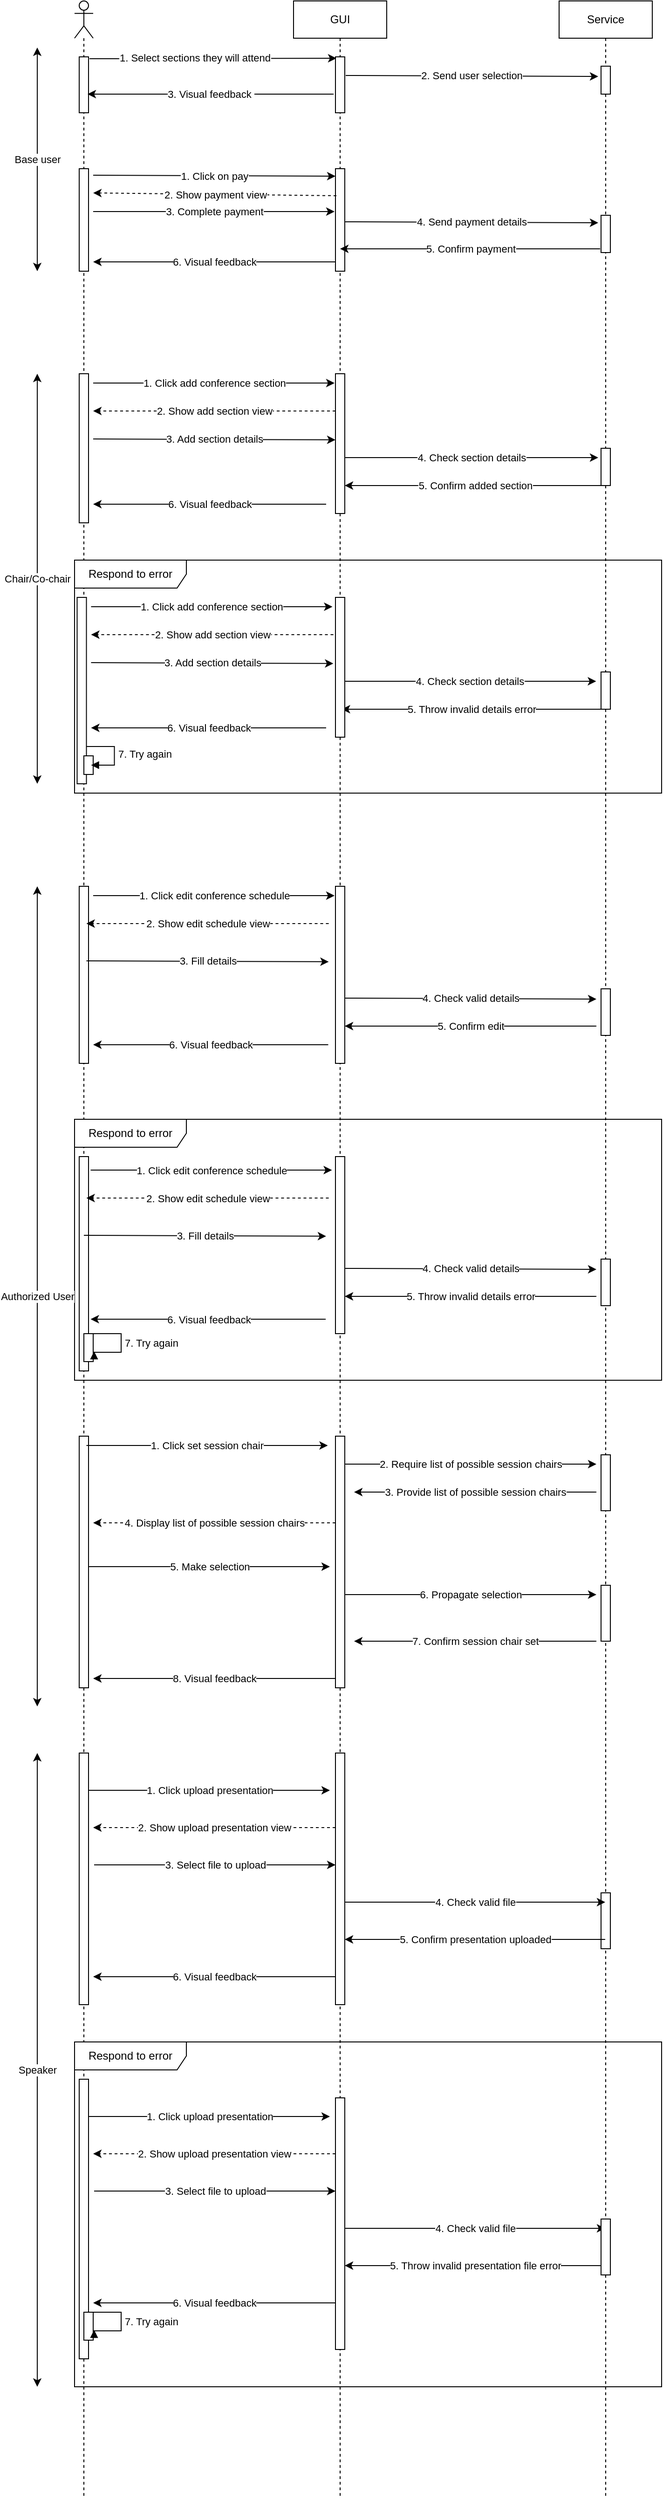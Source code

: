 <mxfile version="14.6.1" type="device"><diagram id="b0gb6UtVrldpMXWAlu7M" name="Page-1"><mxGraphModel dx="946" dy="645" grid="1" gridSize="10" guides="1" tooltips="1" connect="1" arrows="1" fold="1" page="1" pageScale="1" pageWidth="827" pageHeight="1169" math="0" shadow="0"><root><mxCell id="0"/><mxCell id="1" parent="0"/><mxCell id="Us2DTEVRoDPChzlmB2OY-3" value="GUI" style="shape=umlLifeline;perimeter=lifelinePerimeter;whiteSpace=wrap;html=1;container=1;collapsible=0;recursiveResize=0;outlineConnect=0;" vertex="1" parent="1"><mxGeometry x="315" y="120" width="100" height="2680" as="geometry"/></mxCell><mxCell id="Us2DTEVRoDPChzlmB2OY-4" value="" style="html=1;points=[];perimeter=orthogonalPerimeter;" vertex="1" parent="Us2DTEVRoDPChzlmB2OY-3"><mxGeometry x="45" y="60" width="10" height="60" as="geometry"/></mxCell><mxCell id="Us2DTEVRoDPChzlmB2OY-31" value="" style="html=1;points=[];perimeter=orthogonalPerimeter;" vertex="1" parent="Us2DTEVRoDPChzlmB2OY-3"><mxGeometry x="45" y="180" width="10" height="110" as="geometry"/></mxCell><mxCell id="Us2DTEVRoDPChzlmB2OY-43" value="" style="html=1;points=[];perimeter=orthogonalPerimeter;" vertex="1" parent="Us2DTEVRoDPChzlmB2OY-3"><mxGeometry x="45" y="400" width="10" height="150" as="geometry"/></mxCell><mxCell id="Us2DTEVRoDPChzlmB2OY-74" value="" style="html=1;points=[];perimeter=orthogonalPerimeter;" vertex="1" parent="Us2DTEVRoDPChzlmB2OY-3"><mxGeometry x="45" y="950" width="10" height="190" as="geometry"/></mxCell><mxCell id="Us2DTEVRoDPChzlmB2OY-98" value="" style="html=1;points=[];perimeter=orthogonalPerimeter;" vertex="1" parent="Us2DTEVRoDPChzlmB2OY-3"><mxGeometry x="45" y="1540" width="10" height="270" as="geometry"/></mxCell><mxCell id="Us2DTEVRoDPChzlmB2OY-116" value="" style="html=1;points=[];perimeter=orthogonalPerimeter;" vertex="1" parent="Us2DTEVRoDPChzlmB2OY-3"><mxGeometry x="45" y="1880" width="10" height="270" as="geometry"/></mxCell><mxCell id="Us2DTEVRoDPChzlmB2OY-10" value="" style="shape=umlLifeline;participant=umlActor;perimeter=lifelinePerimeter;whiteSpace=wrap;html=1;container=1;collapsible=0;recursiveResize=0;verticalAlign=top;spacingTop=36;outlineConnect=0;" vertex="1" parent="1"><mxGeometry x="80" y="120" width="20" height="2680" as="geometry"/></mxCell><mxCell id="Us2DTEVRoDPChzlmB2OY-11" value="" style="html=1;points=[];perimeter=orthogonalPerimeter;" vertex="1" parent="Us2DTEVRoDPChzlmB2OY-10"><mxGeometry x="5" y="60" width="10" height="60" as="geometry"/></mxCell><mxCell id="Us2DTEVRoDPChzlmB2OY-27" value="" style="html=1;points=[];perimeter=orthogonalPerimeter;" vertex="1" parent="Us2DTEVRoDPChzlmB2OY-10"><mxGeometry x="5" y="180" width="10" height="110" as="geometry"/></mxCell><mxCell id="Us2DTEVRoDPChzlmB2OY-41" value="" style="html=1;points=[];perimeter=orthogonalPerimeter;" vertex="1" parent="Us2DTEVRoDPChzlmB2OY-10"><mxGeometry x="5" y="400" width="10" height="160" as="geometry"/></mxCell><mxCell id="Us2DTEVRoDPChzlmB2OY-73" value="" style="html=1;points=[];perimeter=orthogonalPerimeter;" vertex="1" parent="Us2DTEVRoDPChzlmB2OY-10"><mxGeometry x="5" y="950" width="10" height="190" as="geometry"/></mxCell><mxCell id="Us2DTEVRoDPChzlmB2OY-97" value="" style="html=1;points=[];perimeter=orthogonalPerimeter;" vertex="1" parent="Us2DTEVRoDPChzlmB2OY-10"><mxGeometry x="5" y="1540" width="10" height="270" as="geometry"/></mxCell><mxCell id="Us2DTEVRoDPChzlmB2OY-115" value="" style="html=1;points=[];perimeter=orthogonalPerimeter;" vertex="1" parent="Us2DTEVRoDPChzlmB2OY-10"><mxGeometry x="5" y="1880" width="10" height="270" as="geometry"/></mxCell><mxCell id="Us2DTEVRoDPChzlmB2OY-14" value="Service" style="shape=umlLifeline;perimeter=lifelinePerimeter;whiteSpace=wrap;html=1;container=1;collapsible=0;recursiveResize=0;outlineConnect=0;" vertex="1" parent="1"><mxGeometry x="600" y="120" width="100" height="2680" as="geometry"/></mxCell><mxCell id="Us2DTEVRoDPChzlmB2OY-15" value="" style="html=1;points=[];perimeter=orthogonalPerimeter;" vertex="1" parent="Us2DTEVRoDPChzlmB2OY-14"><mxGeometry x="45" y="70" width="10" height="30" as="geometry"/></mxCell><mxCell id="Us2DTEVRoDPChzlmB2OY-33" value="" style="html=1;points=[];perimeter=orthogonalPerimeter;" vertex="1" parent="Us2DTEVRoDPChzlmB2OY-14"><mxGeometry x="45" y="230" width="10" height="40" as="geometry"/></mxCell><mxCell id="Us2DTEVRoDPChzlmB2OY-49" value="" style="html=1;points=[];perimeter=orthogonalPerimeter;" vertex="1" parent="Us2DTEVRoDPChzlmB2OY-14"><mxGeometry x="45" y="480" width="10" height="40" as="geometry"/></mxCell><mxCell id="Us2DTEVRoDPChzlmB2OY-75" value="" style="html=1;points=[];perimeter=orthogonalPerimeter;" vertex="1" parent="Us2DTEVRoDPChzlmB2OY-14"><mxGeometry x="45" y="1060" width="10" height="50" as="geometry"/></mxCell><mxCell id="Us2DTEVRoDPChzlmB2OY-105" value="" style="html=1;points=[];perimeter=orthogonalPerimeter;" vertex="1" parent="Us2DTEVRoDPChzlmB2OY-14"><mxGeometry x="45" y="1560" width="10" height="60" as="geometry"/></mxCell><mxCell id="Us2DTEVRoDPChzlmB2OY-106" value="" style="html=1;points=[];perimeter=orthogonalPerimeter;" vertex="1" parent="Us2DTEVRoDPChzlmB2OY-14"><mxGeometry x="45" y="1700" width="10" height="60" as="geometry"/></mxCell><mxCell id="Us2DTEVRoDPChzlmB2OY-117" value="" style="html=1;points=[];perimeter=orthogonalPerimeter;" vertex="1" parent="Us2DTEVRoDPChzlmB2OY-14"><mxGeometry x="45" y="2030" width="10" height="60" as="geometry"/></mxCell><mxCell id="Us2DTEVRoDPChzlmB2OY-20" value="" style="endArrow=classic;html=1;entryX=0.1;entryY=0.025;entryDx=0;entryDy=0;entryPerimeter=0;" edge="1" parent="1" target="Us2DTEVRoDPChzlmB2OY-4"><mxGeometry width="50" height="50" relative="1" as="geometry"><mxPoint x="96" y="182" as="sourcePoint"/><mxPoint x="200" y="140" as="targetPoint"/></mxGeometry></mxCell><mxCell id="Us2DTEVRoDPChzlmB2OY-22" value="1. Select sections they will attend" style="edgeLabel;html=1;align=center;verticalAlign=middle;resizable=0;points=[];" vertex="1" connectable="0" parent="Us2DTEVRoDPChzlmB2OY-20"><mxGeometry x="-0.147" y="1" relative="1" as="geometry"><mxPoint as="offset"/></mxGeometry></mxCell><mxCell id="Us2DTEVRoDPChzlmB2OY-23" value="2. Send user selection" style="endArrow=classic;html=1;" edge="1" parent="1"><mxGeometry width="50" height="50" relative="1" as="geometry"><mxPoint x="371" y="200" as="sourcePoint"/><mxPoint x="642" y="201" as="targetPoint"/></mxGeometry></mxCell><mxCell id="Us2DTEVRoDPChzlmB2OY-25" value="3. Visual feedback&amp;nbsp;" style="endArrow=classic;html=1;exitX=-0.2;exitY=0.667;exitDx=0;exitDy=0;exitPerimeter=0;" edge="1" parent="1" source="Us2DTEVRoDPChzlmB2OY-4"><mxGeometry width="50" height="50" relative="1" as="geometry"><mxPoint x="350" y="220" as="sourcePoint"/><mxPoint x="94" y="220" as="targetPoint"/><Array as="points"><mxPoint x="290" y="220"/></Array></mxGeometry></mxCell><mxCell id="Us2DTEVRoDPChzlmB2OY-29" value="1. Click on pay" style="endArrow=classic;html=1;exitX=1.5;exitY=0.064;exitDx=0;exitDy=0;exitPerimeter=0;" edge="1" parent="1" source="Us2DTEVRoDPChzlmB2OY-27"><mxGeometry width="50" height="50" relative="1" as="geometry"><mxPoint x="180" y="330" as="sourcePoint"/><mxPoint x="360" y="308" as="targetPoint"/></mxGeometry></mxCell><mxCell id="Us2DTEVRoDPChzlmB2OY-35" value="2. Show payment view" style="endArrow=classic;html=1;dashed=1;" edge="1" parent="1"><mxGeometry width="50" height="50" relative="1" as="geometry"><mxPoint x="361" y="329" as="sourcePoint"/><mxPoint x="100" y="326" as="targetPoint"/></mxGeometry></mxCell><mxCell id="Us2DTEVRoDPChzlmB2OY-37" value="3. Complete payment" style="endArrow=classic;html=1;" edge="1" parent="1"><mxGeometry width="50" height="50" relative="1" as="geometry"><mxPoint x="100" y="346" as="sourcePoint"/><mxPoint x="359" y="346" as="targetPoint"/></mxGeometry></mxCell><mxCell id="Us2DTEVRoDPChzlmB2OY-38" value="4. Send payment details" style="endArrow=classic;html=1;exitX=1.1;exitY=0.783;exitDx=0;exitDy=0;exitPerimeter=0;" edge="1" parent="1"><mxGeometry width="50" height="50" relative="1" as="geometry"><mxPoint x="370" y="356.98" as="sourcePoint"/><mxPoint x="642" y="358" as="targetPoint"/></mxGeometry></mxCell><mxCell id="Us2DTEVRoDPChzlmB2OY-39" value="5. Confirm payment" style="endArrow=classic;html=1;exitX=-0.1;exitY=0.9;exitDx=0;exitDy=0;exitPerimeter=0;" edge="1" parent="1" source="Us2DTEVRoDPChzlmB2OY-33" target="Us2DTEVRoDPChzlmB2OY-3"><mxGeometry width="50" height="50" relative="1" as="geometry"><mxPoint x="460" y="460" as="sourcePoint"/><mxPoint x="510" y="410" as="targetPoint"/></mxGeometry></mxCell><mxCell id="Us2DTEVRoDPChzlmB2OY-40" value="6. Visual feedback" style="endArrow=classic;html=1;exitX=-0.1;exitY=0.9;exitDx=0;exitDy=0;exitPerimeter=0;" edge="1" parent="1"><mxGeometry width="50" height="50" relative="1" as="geometry"><mxPoint x="359.5" y="400" as="sourcePoint"/><mxPoint x="100" y="400" as="targetPoint"/></mxGeometry></mxCell><mxCell id="Us2DTEVRoDPChzlmB2OY-42" value="1. Click add conference section" style="endArrow=classic;html=1;exitX=1.5;exitY=0.064;exitDx=0;exitDy=0;exitPerimeter=0;" edge="1" parent="1"><mxGeometry width="50" height="50" relative="1" as="geometry"><mxPoint x="100" y="530" as="sourcePoint"/><mxPoint x="359" y="530" as="targetPoint"/></mxGeometry></mxCell><mxCell id="Us2DTEVRoDPChzlmB2OY-45" value="2. Show add section view" style="endArrow=classic;html=1;dashed=1;" edge="1" parent="1"><mxGeometry width="50" height="50" relative="1" as="geometry"><mxPoint x="360" y="560" as="sourcePoint"/><mxPoint x="100" y="560" as="targetPoint"/><Array as="points"><mxPoint x="170" y="560"/><mxPoint x="150" y="560"/></Array></mxGeometry></mxCell><mxCell id="Us2DTEVRoDPChzlmB2OY-46" value="3. Add section details" style="endArrow=classic;html=1;exitX=1.5;exitY=0.064;exitDx=0;exitDy=0;exitPerimeter=0;" edge="1" parent="1"><mxGeometry width="50" height="50" relative="1" as="geometry"><mxPoint x="100" y="590" as="sourcePoint"/><mxPoint x="360" y="590.96" as="targetPoint"/></mxGeometry></mxCell><mxCell id="Us2DTEVRoDPChzlmB2OY-48" value="4. Check section details" style="endArrow=classic;html=1;exitX=1.1;exitY=0.783;exitDx=0;exitDy=0;exitPerimeter=0;" edge="1" parent="1"><mxGeometry width="50" height="50" relative="1" as="geometry"><mxPoint x="370" y="610" as="sourcePoint"/><mxPoint x="642" y="610" as="targetPoint"/></mxGeometry></mxCell><mxCell id="Us2DTEVRoDPChzlmB2OY-50" value="5. Confirm added section" style="endArrow=classic;html=1;exitX=-0.1;exitY=0.9;exitDx=0;exitDy=0;exitPerimeter=0;" edge="1" parent="1"><mxGeometry width="50" height="50" relative="1" as="geometry"><mxPoint x="649.5" y="640" as="sourcePoint"/><mxPoint x="370" y="640" as="targetPoint"/></mxGeometry></mxCell><mxCell id="Us2DTEVRoDPChzlmB2OY-51" value="6. Visual feedback" style="endArrow=classic;html=1;" edge="1" parent="1"><mxGeometry width="50" height="50" relative="1" as="geometry"><mxPoint x="350" y="660" as="sourcePoint"/><mxPoint x="100" y="660" as="targetPoint"/></mxGeometry></mxCell><mxCell id="Us2DTEVRoDPChzlmB2OY-52" value="Respond to error" style="shape=umlFrame;whiteSpace=wrap;html=1;fillColor=#FFFFFF;width=120;height=30;" vertex="1" parent="1"><mxGeometry x="80" y="720" width="630" height="250" as="geometry"/></mxCell><mxCell id="Us2DTEVRoDPChzlmB2OY-53" value="" style="html=1;points=[];perimeter=orthogonalPerimeter;" vertex="1" parent="1"><mxGeometry x="82.75" y="760" width="10" height="200" as="geometry"/></mxCell><mxCell id="Us2DTEVRoDPChzlmB2OY-54" value="1. Click add conference section" style="endArrow=classic;html=1;exitX=1.5;exitY=0.064;exitDx=0;exitDy=0;exitPerimeter=0;" edge="1" parent="1"><mxGeometry width="50" height="50" relative="1" as="geometry"><mxPoint x="97.75" y="770" as="sourcePoint"/><mxPoint x="356.75" y="770" as="targetPoint"/></mxGeometry></mxCell><mxCell id="Us2DTEVRoDPChzlmB2OY-55" value="2. Show add section view" style="endArrow=classic;html=1;dashed=1;" edge="1" parent="1"><mxGeometry width="50" height="50" relative="1" as="geometry"><mxPoint x="357.75" y="800" as="sourcePoint"/><mxPoint x="97.75" y="800" as="targetPoint"/><Array as="points"><mxPoint x="167.75" y="800"/><mxPoint x="147.75" y="800"/></Array></mxGeometry></mxCell><mxCell id="Us2DTEVRoDPChzlmB2OY-56" value="3. Add section details" style="endArrow=classic;html=1;exitX=1.5;exitY=0.064;exitDx=0;exitDy=0;exitPerimeter=0;" edge="1" parent="1"><mxGeometry width="50" height="50" relative="1" as="geometry"><mxPoint x="97.75" y="830" as="sourcePoint"/><mxPoint x="357.75" y="830.96" as="targetPoint"/></mxGeometry></mxCell><mxCell id="Us2DTEVRoDPChzlmB2OY-57" value="4. Check section details" style="endArrow=classic;html=1;exitX=1.1;exitY=0.783;exitDx=0;exitDy=0;exitPerimeter=0;" edge="1" parent="1"><mxGeometry width="50" height="50" relative="1" as="geometry"><mxPoint x="367.75" y="850" as="sourcePoint"/><mxPoint x="639.75" y="850" as="targetPoint"/></mxGeometry></mxCell><mxCell id="Us2DTEVRoDPChzlmB2OY-58" value="5. Throw invalid details error" style="endArrow=classic;html=1;exitX=-0.1;exitY=0.9;exitDx=0;exitDy=0;exitPerimeter=0;" edge="1" parent="1"><mxGeometry width="50" height="50" relative="1" as="geometry"><mxPoint x="646.25" y="880" as="sourcePoint"/><mxPoint x="366.75" y="880" as="targetPoint"/></mxGeometry></mxCell><mxCell id="Us2DTEVRoDPChzlmB2OY-59" value="6. Visual feedback" style="endArrow=classic;html=1;" edge="1" parent="1"><mxGeometry width="50" height="50" relative="1" as="geometry"><mxPoint x="350" y="900" as="sourcePoint"/><mxPoint x="97.75" y="900" as="targetPoint"/></mxGeometry></mxCell><mxCell id="Us2DTEVRoDPChzlmB2OY-60" value="" style="html=1;points=[];perimeter=orthogonalPerimeter;" vertex="1" parent="1"><mxGeometry x="360" y="760" width="10" height="150" as="geometry"/></mxCell><mxCell id="Us2DTEVRoDPChzlmB2OY-61" value="" style="html=1;points=[];perimeter=orthogonalPerimeter;" vertex="1" parent="1"><mxGeometry x="90" y="930" width="10" height="20" as="geometry"/></mxCell><mxCell id="Us2DTEVRoDPChzlmB2OY-62" value="7. Try again" style="edgeStyle=orthogonalEdgeStyle;html=1;align=left;spacingLeft=2;endArrow=block;rounded=0;entryX=1;entryY=0;" edge="1" parent="1"><mxGeometry relative="1" as="geometry"><mxPoint x="92.75" y="920" as="sourcePoint"/><Array as="points"><mxPoint x="122.75" y="920"/></Array><mxPoint x="97.75" y="940" as="targetPoint"/></mxGeometry></mxCell><mxCell id="Us2DTEVRoDPChzlmB2OY-64" value="Chair/Co-chair" style="endArrow=classic;startArrow=classic;html=1;" edge="1" parent="1"><mxGeometry width="50" height="50" relative="1" as="geometry"><mxPoint x="40" y="960" as="sourcePoint"/><mxPoint x="40" y="520" as="targetPoint"/></mxGeometry></mxCell><mxCell id="Us2DTEVRoDPChzlmB2OY-65" value="Base user" style="endArrow=classic;startArrow=classic;html=1;" edge="1" parent="1"><mxGeometry width="50" height="50" relative="1" as="geometry"><mxPoint x="40" y="410" as="sourcePoint"/><mxPoint x="40" y="170" as="targetPoint"/></mxGeometry></mxCell><mxCell id="Us2DTEVRoDPChzlmB2OY-66" value="1. Click edit conference schedule" style="endArrow=classic;html=1;exitX=1.5;exitY=0.064;exitDx=0;exitDy=0;exitPerimeter=0;" edge="1" parent="1"><mxGeometry width="50" height="50" relative="1" as="geometry"><mxPoint x="100" y="1080" as="sourcePoint"/><mxPoint x="359" y="1080" as="targetPoint"/></mxGeometry></mxCell><mxCell id="Us2DTEVRoDPChzlmB2OY-67" value="2. Show edit schedule view" style="endArrow=classic;html=1;dashed=1;" edge="1" parent="1"><mxGeometry width="50" height="50" relative="1" as="geometry"><mxPoint x="352.75" y="1110" as="sourcePoint"/><mxPoint x="92.75" y="1110" as="targetPoint"/><Array as="points"><mxPoint x="162.75" y="1110"/><mxPoint x="142.75" y="1110"/></Array></mxGeometry></mxCell><mxCell id="Us2DTEVRoDPChzlmB2OY-68" value="" style="html=1;points=[];perimeter=orthogonalPerimeter;" vertex="1" parent="1"><mxGeometry x="645" y="840" width="10" height="40" as="geometry"/></mxCell><mxCell id="Us2DTEVRoDPChzlmB2OY-69" value="3. Fill details" style="endArrow=classic;html=1;exitX=1.5;exitY=0.064;exitDx=0;exitDy=0;exitPerimeter=0;" edge="1" parent="1"><mxGeometry width="50" height="50" relative="1" as="geometry"><mxPoint x="92.75" y="1150" as="sourcePoint"/><mxPoint x="352.75" y="1150.96" as="targetPoint"/></mxGeometry></mxCell><mxCell id="Us2DTEVRoDPChzlmB2OY-70" value="4. Check valid details" style="endArrow=classic;html=1;exitX=1.5;exitY=0.064;exitDx=0;exitDy=0;exitPerimeter=0;" edge="1" parent="1"><mxGeometry width="50" height="50" relative="1" as="geometry"><mxPoint x="370" y="1190" as="sourcePoint"/><mxPoint x="640" y="1191" as="targetPoint"/></mxGeometry></mxCell><mxCell id="Us2DTEVRoDPChzlmB2OY-71" value="5. Confirm edit" style="endArrow=classic;html=1;" edge="1" parent="1"><mxGeometry width="50" height="50" relative="1" as="geometry"><mxPoint x="640" y="1220" as="sourcePoint"/><mxPoint x="370" y="1220" as="targetPoint"/></mxGeometry></mxCell><mxCell id="Us2DTEVRoDPChzlmB2OY-72" value="6. Visual feedback" style="endArrow=classic;html=1;" edge="1" parent="1"><mxGeometry width="50" height="50" relative="1" as="geometry"><mxPoint x="352.25" y="1240" as="sourcePoint"/><mxPoint x="100" y="1240" as="targetPoint"/></mxGeometry></mxCell><mxCell id="Us2DTEVRoDPChzlmB2OY-76" value="Respond to error" style="shape=umlFrame;whiteSpace=wrap;html=1;fillColor=#FFFFFF;width=120;height=30;" vertex="1" parent="1"><mxGeometry x="80" y="1320" width="630" height="280" as="geometry"/></mxCell><mxCell id="Us2DTEVRoDPChzlmB2OY-77" value="" style="html=1;points=[];perimeter=orthogonalPerimeter;" vertex="1" parent="1"><mxGeometry x="85" y="1360" width="10" height="230" as="geometry"/></mxCell><mxCell id="Us2DTEVRoDPChzlmB2OY-78" value="1. Click edit conference schedule" style="endArrow=classic;html=1;exitX=1.5;exitY=0.064;exitDx=0;exitDy=0;exitPerimeter=0;" edge="1" parent="1"><mxGeometry width="50" height="50" relative="1" as="geometry"><mxPoint x="97.25" y="1374.5" as="sourcePoint"/><mxPoint x="356.25" y="1374.5" as="targetPoint"/></mxGeometry></mxCell><mxCell id="Us2DTEVRoDPChzlmB2OY-79" value="2. Show edit schedule view" style="endArrow=classic;html=1;dashed=1;" edge="1" parent="1"><mxGeometry width="50" height="50" relative="1" as="geometry"><mxPoint x="352.75" y="1404.5" as="sourcePoint"/><mxPoint x="92.75" y="1404.5" as="targetPoint"/><Array as="points"><mxPoint x="162.75" y="1404.5"/><mxPoint x="142.75" y="1404.5"/></Array></mxGeometry></mxCell><mxCell id="Us2DTEVRoDPChzlmB2OY-80" value="3. Fill details" style="endArrow=classic;html=1;exitX=1.5;exitY=0.064;exitDx=0;exitDy=0;exitPerimeter=0;" edge="1" parent="1"><mxGeometry width="50" height="50" relative="1" as="geometry"><mxPoint x="90" y="1444.5" as="sourcePoint"/><mxPoint x="350" y="1445.46" as="targetPoint"/></mxGeometry></mxCell><mxCell id="Us2DTEVRoDPChzlmB2OY-81" value="6. Visual feedback" style="endArrow=classic;html=1;" edge="1" parent="1"><mxGeometry width="50" height="50" relative="1" as="geometry"><mxPoint x="349.5" y="1534.5" as="sourcePoint"/><mxPoint x="97.25" y="1534.5" as="targetPoint"/></mxGeometry></mxCell><mxCell id="Us2DTEVRoDPChzlmB2OY-82" value="" style="html=1;points=[];perimeter=orthogonalPerimeter;" vertex="1" parent="1"><mxGeometry x="360" y="1360" width="10" height="190" as="geometry"/></mxCell><mxCell id="Us2DTEVRoDPChzlmB2OY-83" value="4. Check valid details" style="endArrow=classic;html=1;exitX=1.5;exitY=0.064;exitDx=0;exitDy=0;exitPerimeter=0;" edge="1" parent="1"><mxGeometry width="50" height="50" relative="1" as="geometry"><mxPoint x="370" y="1480" as="sourcePoint"/><mxPoint x="640" y="1481" as="targetPoint"/></mxGeometry></mxCell><mxCell id="Us2DTEVRoDPChzlmB2OY-84" value="5. Throw invalid details error" style="endArrow=classic;html=1;" edge="1" parent="1"><mxGeometry width="50" height="50" relative="1" as="geometry"><mxPoint x="640" y="1510" as="sourcePoint"/><mxPoint x="370" y="1510" as="targetPoint"/></mxGeometry></mxCell><mxCell id="Us2DTEVRoDPChzlmB2OY-85" value="" style="html=1;points=[];perimeter=orthogonalPerimeter;" vertex="1" parent="1"><mxGeometry x="645" y="1470" width="10" height="50" as="geometry"/></mxCell><mxCell id="Us2DTEVRoDPChzlmB2OY-86" value="" style="html=1;points=[];perimeter=orthogonalPerimeter;" vertex="1" parent="1"><mxGeometry x="90" y="1550" width="10" height="30" as="geometry"/></mxCell><mxCell id="Us2DTEVRoDPChzlmB2OY-87" value="7. Try again" style="edgeStyle=orthogonalEdgeStyle;html=1;align=left;spacingLeft=2;endArrow=block;rounded=0;entryX=1.1;entryY=0.633;entryDx=0;entryDy=0;entryPerimeter=0;" edge="1" parent="1" target="Us2DTEVRoDPChzlmB2OY-86"><mxGeometry relative="1" as="geometry"><mxPoint x="100" y="1550" as="sourcePoint"/><Array as="points"><mxPoint x="130" y="1550"/><mxPoint x="130" y="1570"/></Array><mxPoint x="105" y="1570" as="targetPoint"/></mxGeometry></mxCell><mxCell id="Us2DTEVRoDPChzlmB2OY-88" value="1. Click set session chair" style="endArrow=classic;html=1;exitX=1.5;exitY=0.064;exitDx=0;exitDy=0;exitPerimeter=0;" edge="1" parent="1"><mxGeometry width="50" height="50" relative="1" as="geometry"><mxPoint x="92.75" y="1670" as="sourcePoint"/><mxPoint x="351.75" y="1670" as="targetPoint"/></mxGeometry></mxCell><mxCell id="Us2DTEVRoDPChzlmB2OY-89" value="3. Provide list of possible session chairs" style="endArrow=classic;html=1;" edge="1" parent="1"><mxGeometry width="50" height="50" relative="1" as="geometry"><mxPoint x="640" y="1720" as="sourcePoint"/><mxPoint x="380" y="1720" as="targetPoint"/><Array as="points"><mxPoint x="450" y="1720"/><mxPoint x="430" y="1720"/></Array></mxGeometry></mxCell><mxCell id="Us2DTEVRoDPChzlmB2OY-91" value="2. Require list of possible session chairs" style="endArrow=classic;html=1;exitX=1.5;exitY=0.064;exitDx=0;exitDy=0;exitPerimeter=0;" edge="1" parent="1"><mxGeometry width="50" height="50" relative="1" as="geometry"><mxPoint x="370" y="1690" as="sourcePoint"/><mxPoint x="640" y="1690" as="targetPoint"/></mxGeometry></mxCell><mxCell id="Us2DTEVRoDPChzlmB2OY-92" value="4. Display list of possible session chairs" style="endArrow=classic;html=1;dashed=1;" edge="1" parent="1"><mxGeometry width="50" height="50" relative="1" as="geometry"><mxPoint x="360" y="1753" as="sourcePoint"/><mxPoint x="100" y="1753" as="targetPoint"/><Array as="points"><mxPoint x="170" y="1753"/><mxPoint x="150" y="1753"/></Array></mxGeometry></mxCell><mxCell id="Us2DTEVRoDPChzlmB2OY-93" value="5. Make selection" style="endArrow=classic;html=1;exitX=1.5;exitY=0.064;exitDx=0;exitDy=0;exitPerimeter=0;" edge="1" parent="1"><mxGeometry width="50" height="50" relative="1" as="geometry"><mxPoint x="95" y="1800" as="sourcePoint"/><mxPoint x="354" y="1800" as="targetPoint"/></mxGeometry></mxCell><mxCell id="Us2DTEVRoDPChzlmB2OY-94" value="6. Propagate selection" style="endArrow=classic;html=1;exitX=1.5;exitY=0.064;exitDx=0;exitDy=0;exitPerimeter=0;" edge="1" parent="1"><mxGeometry width="50" height="50" relative="1" as="geometry"><mxPoint x="370" y="1830" as="sourcePoint"/><mxPoint x="640" y="1830" as="targetPoint"/></mxGeometry></mxCell><mxCell id="Us2DTEVRoDPChzlmB2OY-95" value="7. Confirm session chair set" style="endArrow=classic;html=1;" edge="1" parent="1"><mxGeometry width="50" height="50" relative="1" as="geometry"><mxPoint x="640" y="1880" as="sourcePoint"/><mxPoint x="380" y="1880" as="targetPoint"/><Array as="points"><mxPoint x="430" y="1880"/></Array></mxGeometry></mxCell><mxCell id="Us2DTEVRoDPChzlmB2OY-96" value="8. Visual feedback" style="endArrow=classic;html=1;" edge="1" parent="1"><mxGeometry width="50" height="50" relative="1" as="geometry"><mxPoint x="360" y="1920" as="sourcePoint"/><mxPoint x="100" y="1920" as="targetPoint"/><Array as="points"><mxPoint x="150" y="1920"/></Array></mxGeometry></mxCell><mxCell id="Us2DTEVRoDPChzlmB2OY-107" value="Authorized User" style="endArrow=classic;startArrow=classic;html=1;" edge="1" parent="1"><mxGeometry width="50" height="50" relative="1" as="geometry"><mxPoint x="40" y="1950" as="sourcePoint"/><mxPoint x="40" y="1070" as="targetPoint"/></mxGeometry></mxCell><mxCell id="Us2DTEVRoDPChzlmB2OY-108" value="1. Click upload presentation" style="endArrow=classic;html=1;exitX=1.5;exitY=0.064;exitDx=0;exitDy=0;exitPerimeter=0;" edge="1" parent="1"><mxGeometry width="50" height="50" relative="1" as="geometry"><mxPoint x="95" y="2040" as="sourcePoint"/><mxPoint x="354" y="2040" as="targetPoint"/></mxGeometry></mxCell><mxCell id="Us2DTEVRoDPChzlmB2OY-109" value="2. Show upload presentation view" style="endArrow=classic;html=1;dashed=1;" edge="1" parent="1"><mxGeometry width="50" height="50" relative="1" as="geometry"><mxPoint x="360" y="2080" as="sourcePoint"/><mxPoint x="100" y="2080" as="targetPoint"/><Array as="points"><mxPoint x="170" y="2080"/><mxPoint x="150" y="2080"/></Array></mxGeometry></mxCell><mxCell id="Us2DTEVRoDPChzlmB2OY-111" value="3. Select file to upload" style="endArrow=classic;html=1;exitX=1.5;exitY=0.064;exitDx=0;exitDy=0;exitPerimeter=0;" edge="1" parent="1"><mxGeometry width="50" height="50" relative="1" as="geometry"><mxPoint x="101" y="2120" as="sourcePoint"/><mxPoint x="360" y="2120" as="targetPoint"/></mxGeometry></mxCell><mxCell id="Us2DTEVRoDPChzlmB2OY-112" value="4. Check valid file" style="endArrow=classic;html=1;exitX=1.5;exitY=0.064;exitDx=0;exitDy=0;exitPerimeter=0;" edge="1" parent="1" target="Us2DTEVRoDPChzlmB2OY-14"><mxGeometry width="50" height="50" relative="1" as="geometry"><mxPoint x="370" y="2160" as="sourcePoint"/><mxPoint x="629" y="2160" as="targetPoint"/></mxGeometry></mxCell><mxCell id="Us2DTEVRoDPChzlmB2OY-113" value="5. Confirm presentation uploaded" style="endArrow=classic;html=1;" edge="1" parent="1" source="Us2DTEVRoDPChzlmB2OY-14"><mxGeometry width="50" height="50" relative="1" as="geometry"><mxPoint x="630" y="2200" as="sourcePoint"/><mxPoint x="370" y="2200" as="targetPoint"/><Array as="points"><mxPoint x="420" y="2200"/></Array></mxGeometry></mxCell><mxCell id="Us2DTEVRoDPChzlmB2OY-114" value="6. Visual feedback" style="endArrow=classic;html=1;" edge="1" parent="1"><mxGeometry width="50" height="50" relative="1" as="geometry"><mxPoint x="360" y="2240" as="sourcePoint"/><mxPoint x="100" y="2240" as="targetPoint"/><Array as="points"><mxPoint x="150" y="2240"/></Array></mxGeometry></mxCell><mxCell id="Us2DTEVRoDPChzlmB2OY-119" value="Speaker" style="endArrow=classic;startArrow=classic;html=1;" edge="1" parent="1"><mxGeometry width="50" height="50" relative="1" as="geometry"><mxPoint x="40" y="2680" as="sourcePoint"/><mxPoint x="40" y="2000" as="targetPoint"/></mxGeometry></mxCell><mxCell id="Us2DTEVRoDPChzlmB2OY-120" value="Respond to error" style="shape=umlFrame;whiteSpace=wrap;html=1;fillColor=#FFFFFF;width=120;height=30;" vertex="1" parent="1"><mxGeometry x="80" y="2310" width="630" height="370" as="geometry"/></mxCell><mxCell id="Us2DTEVRoDPChzlmB2OY-121" value="" style="html=1;points=[];perimeter=orthogonalPerimeter;" vertex="1" parent="1"><mxGeometry x="85" y="2350" width="10" height="300" as="geometry"/></mxCell><mxCell id="Us2DTEVRoDPChzlmB2OY-122" value="1. Click upload presentation" style="endArrow=classic;html=1;exitX=1.5;exitY=0.064;exitDx=0;exitDy=0;exitPerimeter=0;" edge="1" parent="1"><mxGeometry width="50" height="50" relative="1" as="geometry"><mxPoint x="95" y="2390" as="sourcePoint"/><mxPoint x="354" y="2390" as="targetPoint"/></mxGeometry></mxCell><mxCell id="Us2DTEVRoDPChzlmB2OY-123" value="2. Show upload presentation view" style="endArrow=classic;html=1;dashed=1;" edge="1" parent="1"><mxGeometry width="50" height="50" relative="1" as="geometry"><mxPoint x="360" y="2430" as="sourcePoint"/><mxPoint x="100" y="2430" as="targetPoint"/><Array as="points"><mxPoint x="170" y="2430"/><mxPoint x="150" y="2430"/></Array></mxGeometry></mxCell><mxCell id="Us2DTEVRoDPChzlmB2OY-124" value="3. Select file to upload" style="endArrow=classic;html=1;exitX=1.5;exitY=0.064;exitDx=0;exitDy=0;exitPerimeter=0;" edge="1" parent="1"><mxGeometry width="50" height="50" relative="1" as="geometry"><mxPoint x="101" y="2470" as="sourcePoint"/><mxPoint x="360" y="2470" as="targetPoint"/></mxGeometry></mxCell><mxCell id="Us2DTEVRoDPChzlmB2OY-125" value="4. Check valid file" style="endArrow=classic;html=1;exitX=1.5;exitY=0.064;exitDx=0;exitDy=0;exitPerimeter=0;" edge="1" parent="1"><mxGeometry width="50" height="50" relative="1" as="geometry"><mxPoint x="370" y="2510" as="sourcePoint"/><mxPoint x="649.5" y="2510" as="targetPoint"/></mxGeometry></mxCell><mxCell id="Us2DTEVRoDPChzlmB2OY-126" value="5. Throw invalid presentation file error" style="endArrow=classic;html=1;" edge="1" parent="1"><mxGeometry width="50" height="50" relative="1" as="geometry"><mxPoint x="649.5" y="2550" as="sourcePoint"/><mxPoint x="370" y="2550" as="targetPoint"/><Array as="points"><mxPoint x="420" y="2550"/></Array></mxGeometry></mxCell><mxCell id="Us2DTEVRoDPChzlmB2OY-127" value="6. Visual feedback" style="endArrow=classic;html=1;" edge="1" parent="1"><mxGeometry width="50" height="50" relative="1" as="geometry"><mxPoint x="360" y="2590" as="sourcePoint"/><mxPoint x="100" y="2590" as="targetPoint"/><Array as="points"><mxPoint x="150" y="2590"/></Array></mxGeometry></mxCell><mxCell id="Us2DTEVRoDPChzlmB2OY-128" value="" style="html=1;points=[];perimeter=orthogonalPerimeter;" vertex="1" parent="1"><mxGeometry x="360" y="2370" width="10" height="270" as="geometry"/></mxCell><mxCell id="Us2DTEVRoDPChzlmB2OY-129" value="" style="html=1;points=[];perimeter=orthogonalPerimeter;" vertex="1" parent="1"><mxGeometry x="645" y="2500" width="10" height="60" as="geometry"/></mxCell><mxCell id="Us2DTEVRoDPChzlmB2OY-130" value="" style="html=1;points=[];perimeter=orthogonalPerimeter;" vertex="1" parent="1"><mxGeometry x="90" y="2600" width="10" height="30" as="geometry"/></mxCell><mxCell id="Us2DTEVRoDPChzlmB2OY-132" value="7. Try again" style="edgeStyle=orthogonalEdgeStyle;html=1;align=left;spacingLeft=2;endArrow=block;rounded=0;entryX=1.1;entryY=0.633;entryDx=0;entryDy=0;entryPerimeter=0;" edge="1" parent="1"><mxGeometry relative="1" as="geometry"><mxPoint x="100" y="2600" as="sourcePoint"/><Array as="points"><mxPoint x="130" y="2600"/><mxPoint x="130" y="2620"/></Array><mxPoint x="101" y="2618.99" as="targetPoint"/></mxGeometry></mxCell></root></mxGraphModel></diagram></mxfile>